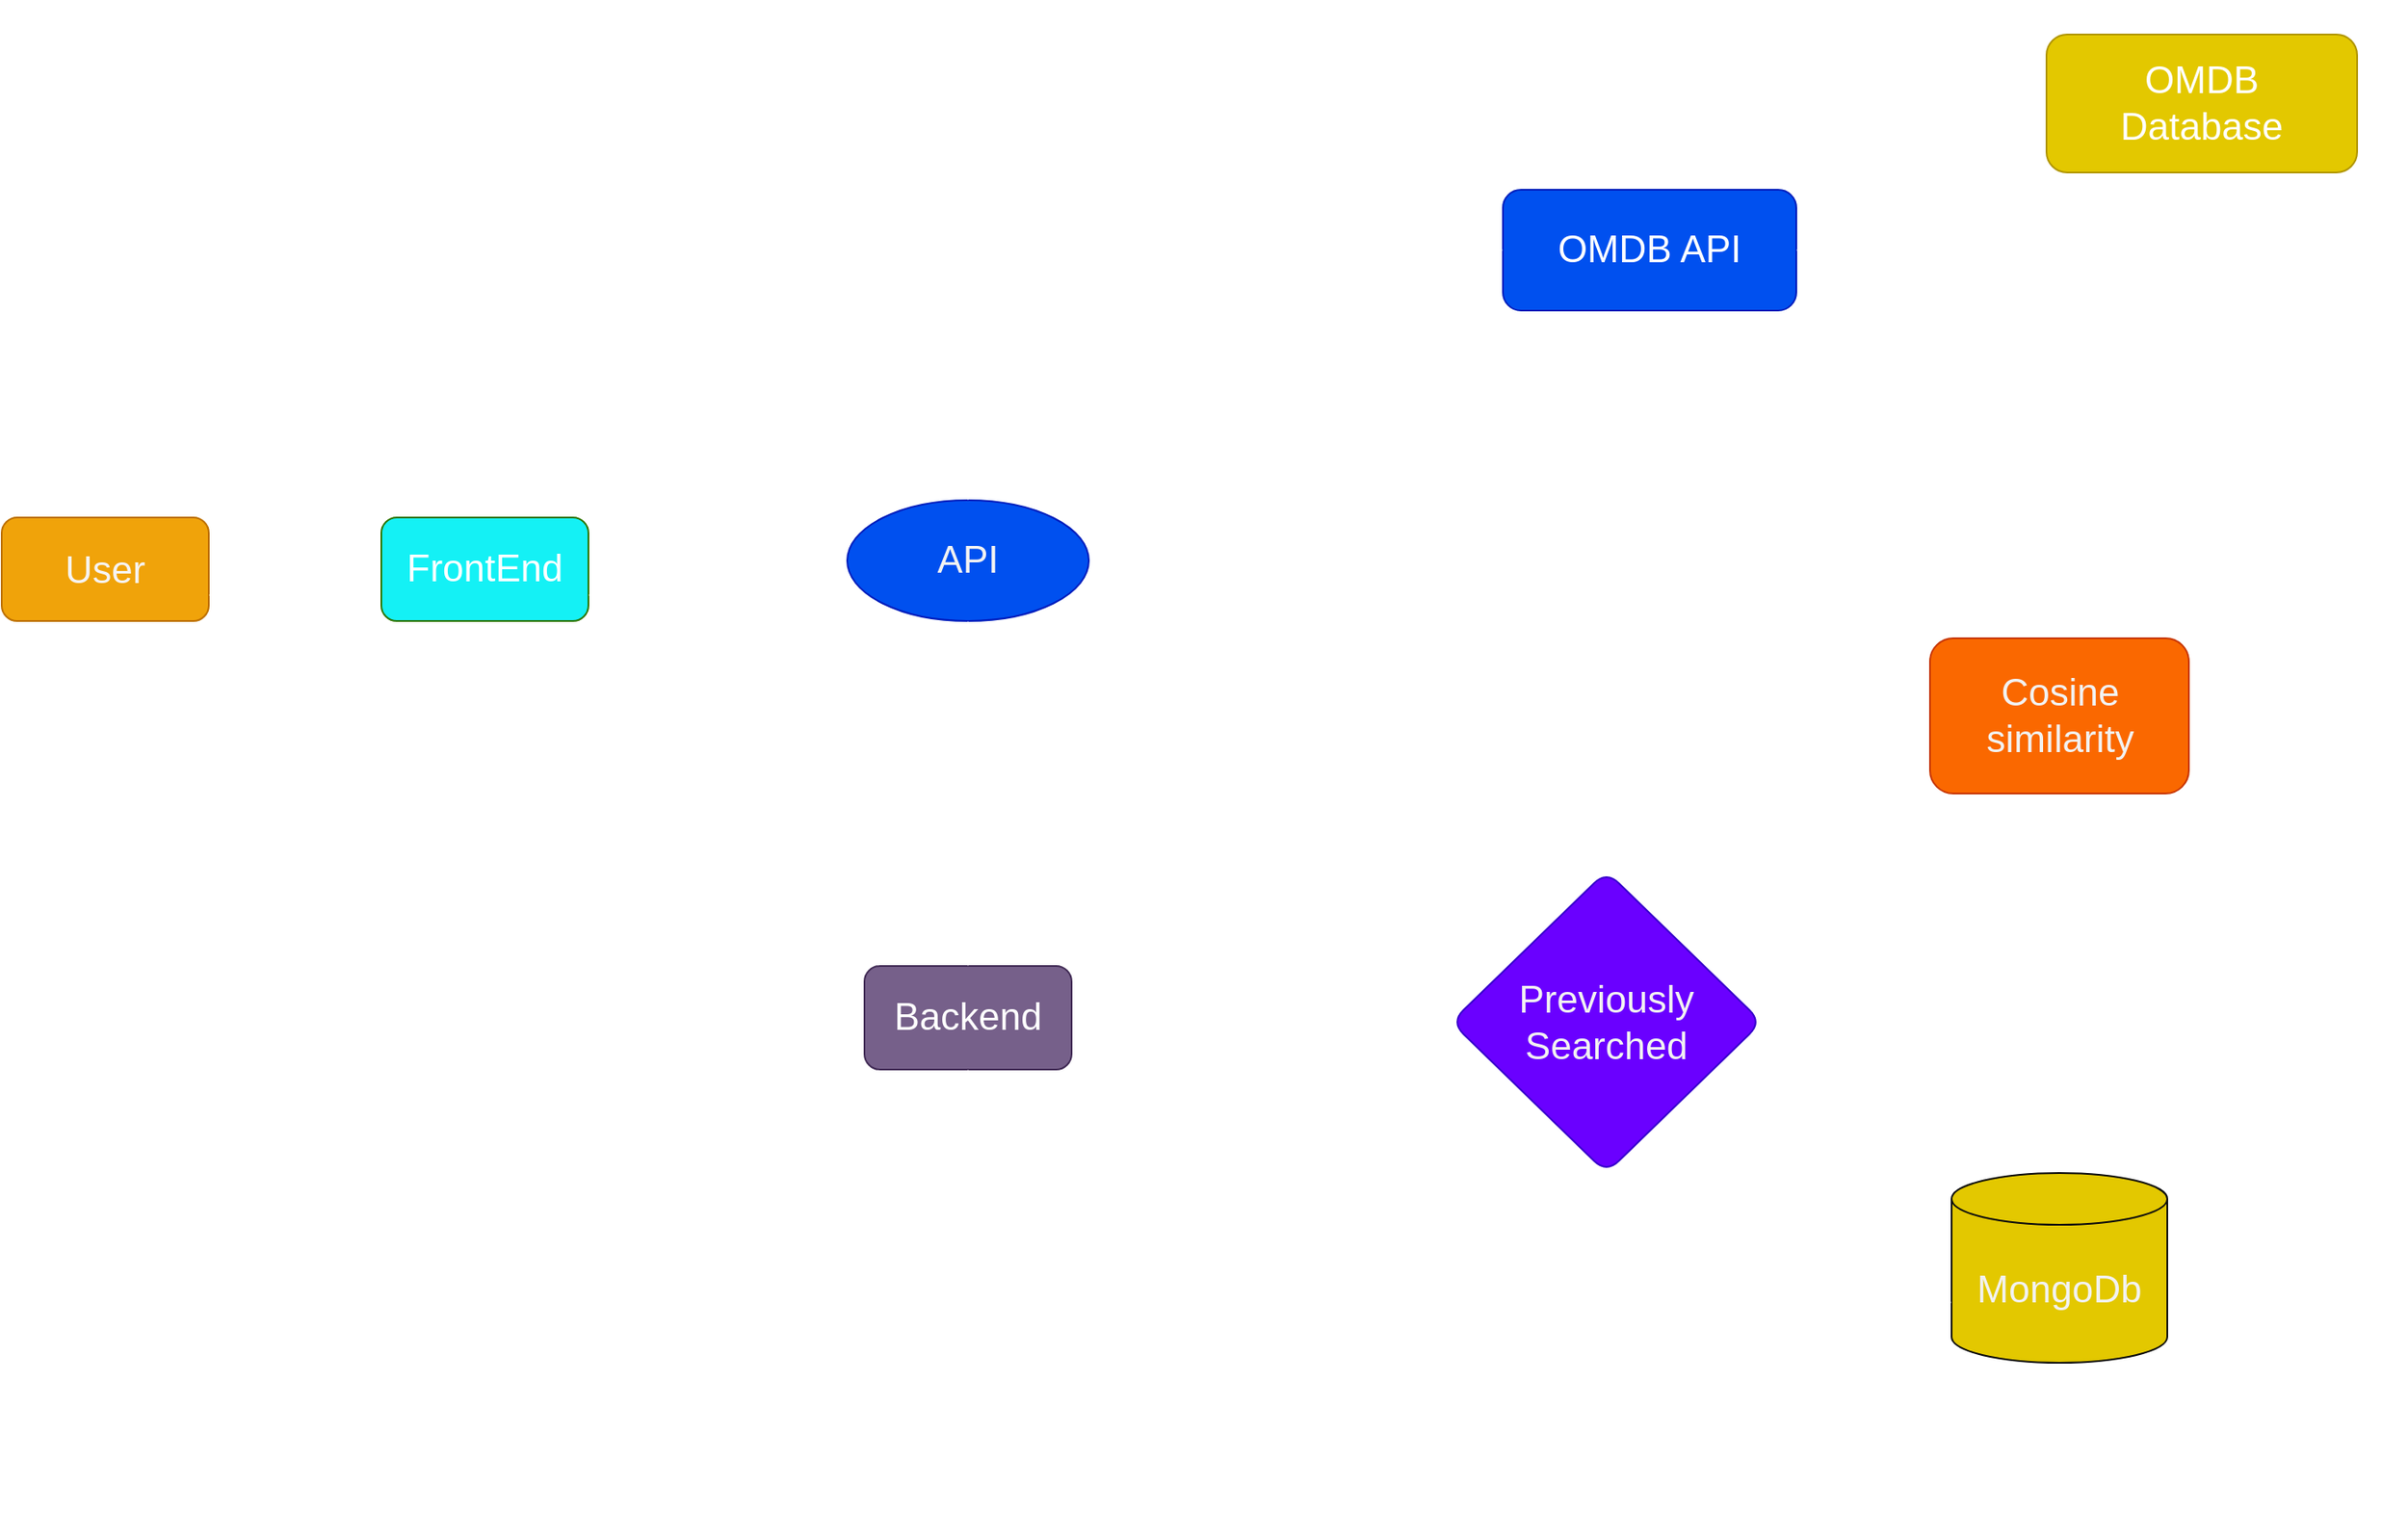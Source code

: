 <mxfile>
    <diagram id="N3YTyr2Sstri-xmDttSN" name="Page-1">
        <mxGraphModel dx="823" dy="777" grid="1" gridSize="10" guides="1" tooltips="1" connect="1" arrows="1" fold="1" page="1" pageScale="1" pageWidth="850" pageHeight="1100" background="none" math="0" shadow="0">
            <root>
                <mxCell id="0"/>
                <mxCell id="1" parent="0"/>
                <mxCell id="10" value="" style="edgeStyle=none;html=1;exitX=1;exitY=0.25;exitDx=0;exitDy=0;entryX=0;entryY=0.25;entryDx=0;entryDy=0;strokeColor=#FFFFFF;strokeWidth=5;labelBackgroundColor=#FFFFFF;" parent="1" source="2" target="9" edge="1">
                    <mxGeometry relative="1" as="geometry"/>
                </mxCell>
                <mxCell id="2" value="&lt;p style=&quot;line-height: 180%; font-size: 22px;&quot;&gt;User&lt;/p&gt;" style="rounded=1;whiteSpace=wrap;html=1;fontColor=#f6f4f4;fillColor=#f0a30a;strokeColor=#BD7000;fontSize=22;" parent="1" vertex="1">
                    <mxGeometry x="250" y="390" width="120" height="60" as="geometry"/>
                </mxCell>
                <mxCell id="12" value="" style="edgeStyle=none;html=1;entryX=1;entryY=0.75;entryDx=0;entryDy=0;exitX=0;exitY=0.75;exitDx=0;exitDy=0;strokeColor=#FFFFFF;strokeWidth=5;labelBackgroundColor=#FFFFFF;" parent="1" source="9" target="2" edge="1">
                    <mxGeometry relative="1" as="geometry"/>
                </mxCell>
                <mxCell id="18" style="edgeStyle=none;html=1;exitX=1;exitY=0.25;exitDx=0;exitDy=0;strokeColor=#FFFFFF;strokeWidth=5;labelBackgroundColor=#FFFFFF;" parent="1" source="9" edge="1">
                    <mxGeometry relative="1" as="geometry">
                        <mxPoint x="740" y="405" as="targetPoint"/>
                    </mxGeometry>
                </mxCell>
                <mxCell id="9" value="FrontEnd" style="rounded=1;whiteSpace=wrap;html=1;fontColor=#ffffff;fillColor=#14f1f5;strokeColor=#2D7600;fontSize=22;" parent="1" vertex="1">
                    <mxGeometry x="470" y="390" width="120" height="60" as="geometry"/>
                </mxCell>
                <mxCell id="11" value="Movie" style="text;strokeColor=none;align=center;fillColor=none;html=1;verticalAlign=middle;rounded=1;fontStyle=1;whiteSpace=wrap;fontColor=#FFFFFF;fontSize=22;" parent="1" vertex="1">
                    <mxGeometry x="390" y="360" width="60" height="30" as="geometry"/>
                </mxCell>
                <mxCell id="15" value="Recomendation" style="text;html=1;strokeColor=none;fillColor=none;align=center;verticalAlign=middle;rounded=1;fontStyle=1;whiteSpace=wrap;fontColor=#FFFFFF;fontSize=22;" parent="1" vertex="1">
                    <mxGeometry x="395" y="470" width="60" height="30" as="geometry"/>
                </mxCell>
                <mxCell id="20" style="edgeStyle=none;html=1;exitX=0;exitY=0.75;exitDx=0;exitDy=0;entryX=1;entryY=0.75;entryDx=0;entryDy=0;strokeColor=#FFFFFF;strokeWidth=5;labelBackgroundColor=#FFFFFF;" parent="1" target="9" edge="1">
                    <mxGeometry relative="1" as="geometry">
                        <mxPoint x="760" y="435" as="sourcePoint"/>
                    </mxGeometry>
                </mxCell>
                <mxCell id="19" value="Movie name" style="text;html=1;strokeColor=none;fillColor=none;align=center;verticalAlign=middle;rounded=1;fontStyle=1;whiteSpace=wrap;fontColor=#FFFFFF;fontSize=22;" parent="1" vertex="1">
                    <mxGeometry x="620" y="360" width="100" height="30" as="geometry"/>
                </mxCell>
                <mxCell id="21" value="Json Resoponse" style="text;html=1;strokeColor=none;fillColor=none;align=center;verticalAlign=middle;rounded=1;fontStyle=1;whiteSpace=wrap;fontColor=#FFFFFF;fontSize=22;" parent="1" vertex="1">
                    <mxGeometry x="640" y="460" width="60" height="30" as="geometry"/>
                </mxCell>
                <mxCell id="89" value="" style="edgeStyle=none;html=1;entryX=0;entryY=0.5;entryDx=0;entryDy=0;strokeColor=#FFFFFF;strokeWidth=5;labelBackgroundColor=#FFFFFF;" parent="1" source="22" target="90" edge="1">
                    <mxGeometry relative="1" as="geometry">
                        <mxPoint x="1300" y="520" as="targetPoint"/>
                    </mxGeometry>
                </mxCell>
                <mxCell id="22" value="Backend" style="whiteSpace=wrap;html=1;rounded=1;fontColor=#ffffff;fillColor=#76608a;strokeColor=#432D57;fontSize=22;" parent="1" vertex="1">
                    <mxGeometry x="750" y="650" width="120" height="60" as="geometry"/>
                </mxCell>
                <mxCell id="25" value="Movie Name" style="text;html=1;strokeColor=none;fillColor=none;align=center;verticalAlign=middle;rounded=1;fontStyle=1;whiteSpace=wrap;fontColor=#FFFFFF;fontSize=22;" parent="1" vertex="1">
                    <mxGeometry x="720" y="600" width="80" height="30" as="geometry"/>
                </mxCell>
                <mxCell id="26" value="Recommendations" style="text;html=1;strokeColor=none;fillColor=none;align=center;verticalAlign=middle;rounded=1;fontStyle=1;whiteSpace=wrap;fontColor=#FFFFFF;fontSize=22;" parent="1" vertex="1">
                    <mxGeometry x="900" y="470" width="100" height="30" as="geometry"/>
                </mxCell>
                <mxCell id="33" value="" style="edgeStyle=none;html=1;exitX=0.5;exitY=0;exitDx=0;exitDy=0;entryX=0;entryY=0.25;entryDx=0;entryDy=0;strokeColor=#FFFFFF;strokeWidth=5;labelBackgroundColor=#FFFFFF;" parent="1" source="27" target="32" edge="1">
                    <mxGeometry relative="1" as="geometry">
                        <Array as="points">
                            <mxPoint x="1205" y="130"/>
                        </Array>
                    </mxGeometry>
                </mxCell>
                <mxCell id="27" value="OMDB API" style="whiteSpace=wrap;html=1;rounded=1;fontColor=#ffffff;fillColor=#0050ef;strokeColor=#001DBC;fontSize=22;" parent="1" vertex="1">
                    <mxGeometry x="1120" y="200" width="170" height="70" as="geometry"/>
                </mxCell>
                <mxCell id="29" value="MovieName" style="text;html=1;strokeColor=none;fillColor=none;align=center;verticalAlign=middle;rounded=1;fontStyle=1;whiteSpace=wrap;fontColor=#FFFFFF;fontSize=22;" parent="1" vertex="1">
                    <mxGeometry x="1335" y="90" width="60" height="30" as="geometry"/>
                </mxCell>
                <mxCell id="34" style="edgeStyle=none;html=1;exitX=0.5;exitY=1;exitDx=0;exitDy=0;entryX=1;entryY=0.5;entryDx=0;entryDy=0;strokeColor=#FFFFFF;strokeWidth=5;labelBackgroundColor=#FFFFFF;" parent="1" source="32" target="27" edge="1">
                    <mxGeometry relative="1" as="geometry">
                        <Array as="points">
                            <mxPoint x="1525" y="235"/>
                        </Array>
                    </mxGeometry>
                </mxCell>
                <mxCell id="32" value="OMDB&lt;br&gt;Database" style="whiteSpace=wrap;html=1;rounded=1;fontColor=#FFFFFF;fillColor=#e3c800;strokeColor=#B09500;fontSize=22;" parent="1" vertex="1">
                    <mxGeometry x="1435" y="110" width="180" height="80" as="geometry"/>
                </mxCell>
                <mxCell id="35" value="Details" style="text;html=1;strokeColor=none;fillColor=none;align=center;verticalAlign=middle;rounded=1;fontStyle=1;whiteSpace=wrap;fontColor=#FFFFFF;fontSize=22;arcSize=50;" parent="1" vertex="1">
                    <mxGeometry x="1320" y="240" width="60" height="30" as="geometry"/>
                </mxCell>
                <mxCell id="37" value="Json Rsoponse" style="text;html=1;strokeColor=none;fillColor=none;align=center;verticalAlign=middle;rounded=1;fontStyle=1;whiteSpace=wrap;fontColor=#FFFFFF;fontSize=22;" parent="1" vertex="1">
                    <mxGeometry x="850" y="290" width="60" height="30" as="geometry"/>
                </mxCell>
                <mxCell id="72" value="API" style="ellipse;whiteSpace=wrap;html=1;align=center;newEdgeStyle={&quot;edgeStyle&quot;:&quot;entityRelationEdgeStyle&quot;,&quot;startArrow&quot;:&quot;none&quot;,&quot;endArrow&quot;:&quot;none&quot;,&quot;segment&quot;:10,&quot;curved&quot;:1,&quot;sourcePerimeterSpacing&quot;:0,&quot;targetPerimeterSpacing&quot;:0};treeFolding=1;treeMoving=1;labelBackgroundColor=none;rounded=1;fillColor=#0050ef;fontColor=#f2f2f2;strokeColor=#001DBC;fontSize=22;" parent="1" vertex="1">
                    <mxGeometry x="740" y="380" width="140" height="70" as="geometry"/>
                </mxCell>
                <mxCell id="75" value="" style="endArrow=classic;startArrow=classic;html=1;exitX=0.5;exitY=0;exitDx=0;exitDy=0;entryX=0;entryY=0.5;entryDx=0;entryDy=0;strokeColor=#FFFFFF;fontSize=15;jumpSize=16;strokeWidth=5;labelBackgroundColor=#FFFFFF;" parent="1" source="72" target="27" edge="1">
                    <mxGeometry width="50" height="50" relative="1" as="geometry">
                        <mxPoint x="800" y="340" as="sourcePoint"/>
                        <mxPoint x="850" y="290" as="targetPoint"/>
                        <Array as="points">
                            <mxPoint x="810" y="240"/>
                        </Array>
                    </mxGeometry>
                </mxCell>
                <mxCell id="101" style="edgeStyle=none;html=1;exitX=0.5;exitY=0;exitDx=0;exitDy=0;entryX=0;entryY=0.5;entryDx=0;entryDy=0;fillColor=#a20025;strokeColor=#FFFFFF;strokeWidth=5;labelBackgroundColor=#FFFFFF;" parent="1" source="90" target="103" edge="1">
                    <mxGeometry relative="1" as="geometry">
                        <mxPoint x="1680" y="290" as="targetPoint"/>
                        <Array as="points">
                            <mxPoint x="1180" y="500"/>
                        </Array>
                    </mxGeometry>
                </mxCell>
                <mxCell id="90" value="Previously Searched" style="rhombus;whiteSpace=wrap;html=1;rounded=1;fillColor=#6a00ff;fontColor=#f2f2f2;strokeColor=#3700CC;fontSize=22;" parent="1" vertex="1">
                    <mxGeometry x="1090" y="595" width="180" height="175" as="geometry"/>
                </mxCell>
                <mxCell id="93" value="Yes" style="text;html=1;strokeColor=none;fillColor=none;align=center;verticalAlign=middle;rounded=1;fontStyle=1;whiteSpace=wrap;fontColor=#FFFFFF;fontSize=22;" parent="1" vertex="1">
                    <mxGeometry x="1275" y="790" width="60" height="30" as="geometry"/>
                </mxCell>
                <mxCell id="105" style="edgeStyle=none;html=1;exitX=0.5;exitY=1;exitDx=0;exitDy=0;entryX=0.5;entryY=0;entryDx=0;entryDy=0;entryPerimeter=0;strokeColor=#FFFFFF;strokeWidth=5;" parent="1" source="103" target="104" edge="1">
                    <mxGeometry relative="1" as="geometry"/>
                </mxCell>
                <mxCell id="103" value="Cosine&lt;br&gt;similarity" style="rounded=1;whiteSpace=wrap;html=1;fillColor=#fa6800;fontColor=#f2f2f2;strokeColor=#C73500;fontSize=22;" parent="1" vertex="1">
                    <mxGeometry x="1367.5" y="460" width="150" height="90" as="geometry"/>
                </mxCell>
                <mxCell id="121" style="edgeStyle=none;html=1;exitX=0.5;exitY=1;exitDx=0;exitDy=0;exitPerimeter=0;entryX=0.5;entryY=1;entryDx=0;entryDy=0;strokeColor=#FFFFFF;strokeWidth=5;labelBackgroundColor=#FFFFFF;" parent="1" source="104" target="22" edge="1">
                    <mxGeometry relative="1" as="geometry">
                        <Array as="points">
                            <mxPoint x="1440" y="940"/>
                            <mxPoint x="810" y="940"/>
                        </Array>
                    </mxGeometry>
                </mxCell>
                <mxCell id="104" value="MongoDb" style="shape=cylinder3;whiteSpace=wrap;html=1;boundedLbl=1;backgroundOutline=1;size=15;labelBackgroundColor=none;rounded=1;fillColor=#e3c800;fontColor=#f2f2f2;strokeColor=#0d0d0d;strokeWidth=1;fontSize=22;" parent="1" vertex="1">
                    <mxGeometry x="1380" y="770" width="125" height="110" as="geometry"/>
                </mxCell>
                <mxCell id="106" value="Recommendations" style="text;html=1;strokeColor=none;fillColor=none;align=center;verticalAlign=middle;rounded=1;rotation=0;fontStyle=1;whiteSpace=wrap;fontColor=#FFFFFF;fontSize=22;direction=west;flipH=0;flipV=0;" parent="1" vertex="1">
                    <mxGeometry x="1475" y="620" width="140" height="50" as="geometry"/>
                </mxCell>
                <mxCell id="109" value="Movie Name" style="text;html=1;strokeColor=none;fillColor=none;align=center;verticalAlign=middle;rounded=1;fontStyle=1;whiteSpace=wrap;fontColor=#FFFFFF;fontSize=22;" parent="1" vertex="1">
                    <mxGeometry x="950" y="690" width="100" height="40" as="geometry"/>
                </mxCell>
                <mxCell id="120" value="No" style="text;html=1;strokeColor=none;fillColor=none;align=center;verticalAlign=middle;rounded=1;fontStyle=1;whiteSpace=wrap;fontColor=#FFFFFF;fontSize=22;" parent="1" vertex="1">
                    <mxGeometry x="1270" y="510" width="60" height="30" as="geometry"/>
                </mxCell>
                <mxCell id="122" value="Recommendations" style="text;html=1;strokeColor=none;fillColor=none;align=center;verticalAlign=middle;rounded=1;fontStyle=1;whiteSpace=wrap;fontColor=#FFFFFF;fontSize=22;" parent="1" vertex="1">
                    <mxGeometry x="1040" y="950" width="130" height="30" as="geometry"/>
                </mxCell>
                <mxCell id="215" value="" style="endArrow=classic;startArrow=classic;html=1;strokeColor=#FFFFFF;strokeWidth=5;labelBackgroundColor=#FFFFFF;" parent="1" target="72" edge="1">
                    <mxGeometry width="50" height="50" relative="1" as="geometry">
                        <mxPoint x="810" y="650" as="sourcePoint"/>
                        <mxPoint x="860" y="600" as="targetPoint"/>
                    </mxGeometry>
                </mxCell>
                <mxCell id="217" value="" style="endArrow=classic;html=1;strokeWidth=5;fontSize=22;jumpSize=16;entryX=0;entryY=0;entryDx=0;entryDy=75;exitX=0.5;exitY=1;exitDx=0;exitDy=0;strokeColor=#FFFFFF;entryPerimeter=0;labelBackgroundColor=#FFFFFF;" parent="1" source="90" target="104" edge="1">
                    <mxGeometry width="50" height="50" relative="1" as="geometry">
                        <mxPoint x="870" y="570" as="sourcePoint"/>
                        <mxPoint x="920" y="520" as="targetPoint"/>
                        <Array as="points">
                            <mxPoint x="1180" y="845"/>
                        </Array>
                    </mxGeometry>
                </mxCell>
            </root>
        </mxGraphModel>
    </diagram>
</mxfile>